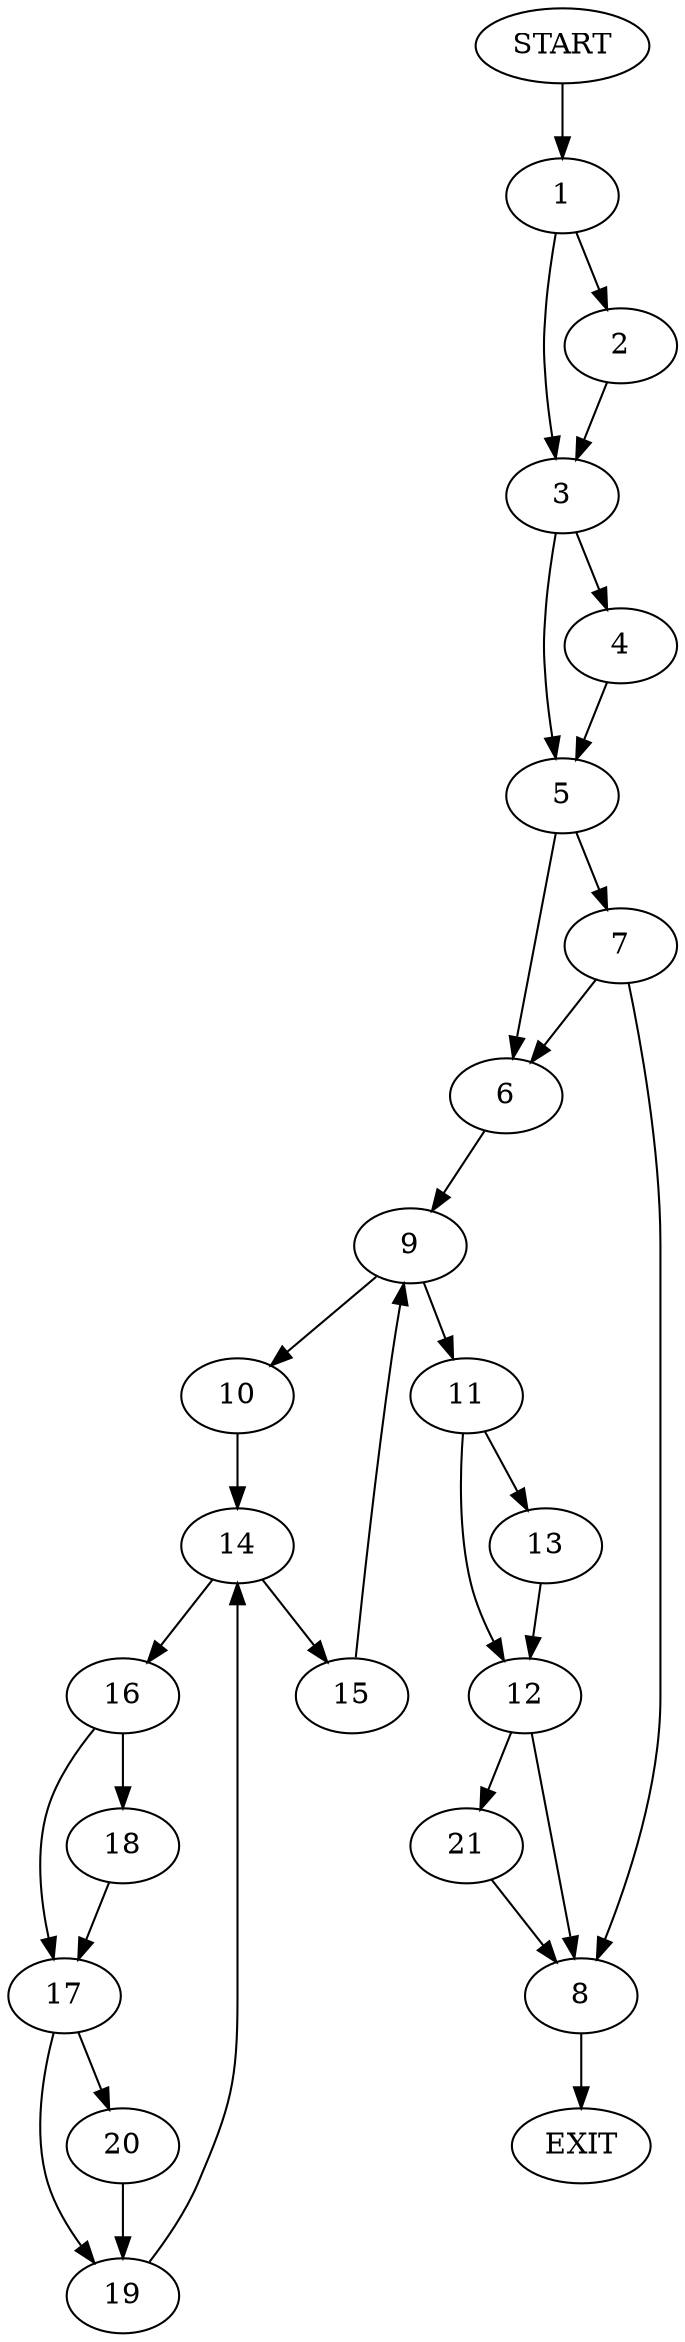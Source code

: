 digraph {
0 [label="START"]
22 [label="EXIT"]
0 -> 1
1 -> 2
1 -> 3
3 -> 4
3 -> 5
2 -> 3
5 -> 6
5 -> 7
4 -> 5
7 -> 8
7 -> 6
6 -> 9
8 -> 22
9 -> 10
9 -> 11
11 -> 12
11 -> 13
10 -> 14
14 -> 15
14 -> 16
16 -> 17
16 -> 18
15 -> 9
17 -> 19
17 -> 20
18 -> 17
19 -> 14
20 -> 19
13 -> 12
12 -> 8
12 -> 21
21 -> 8
}
